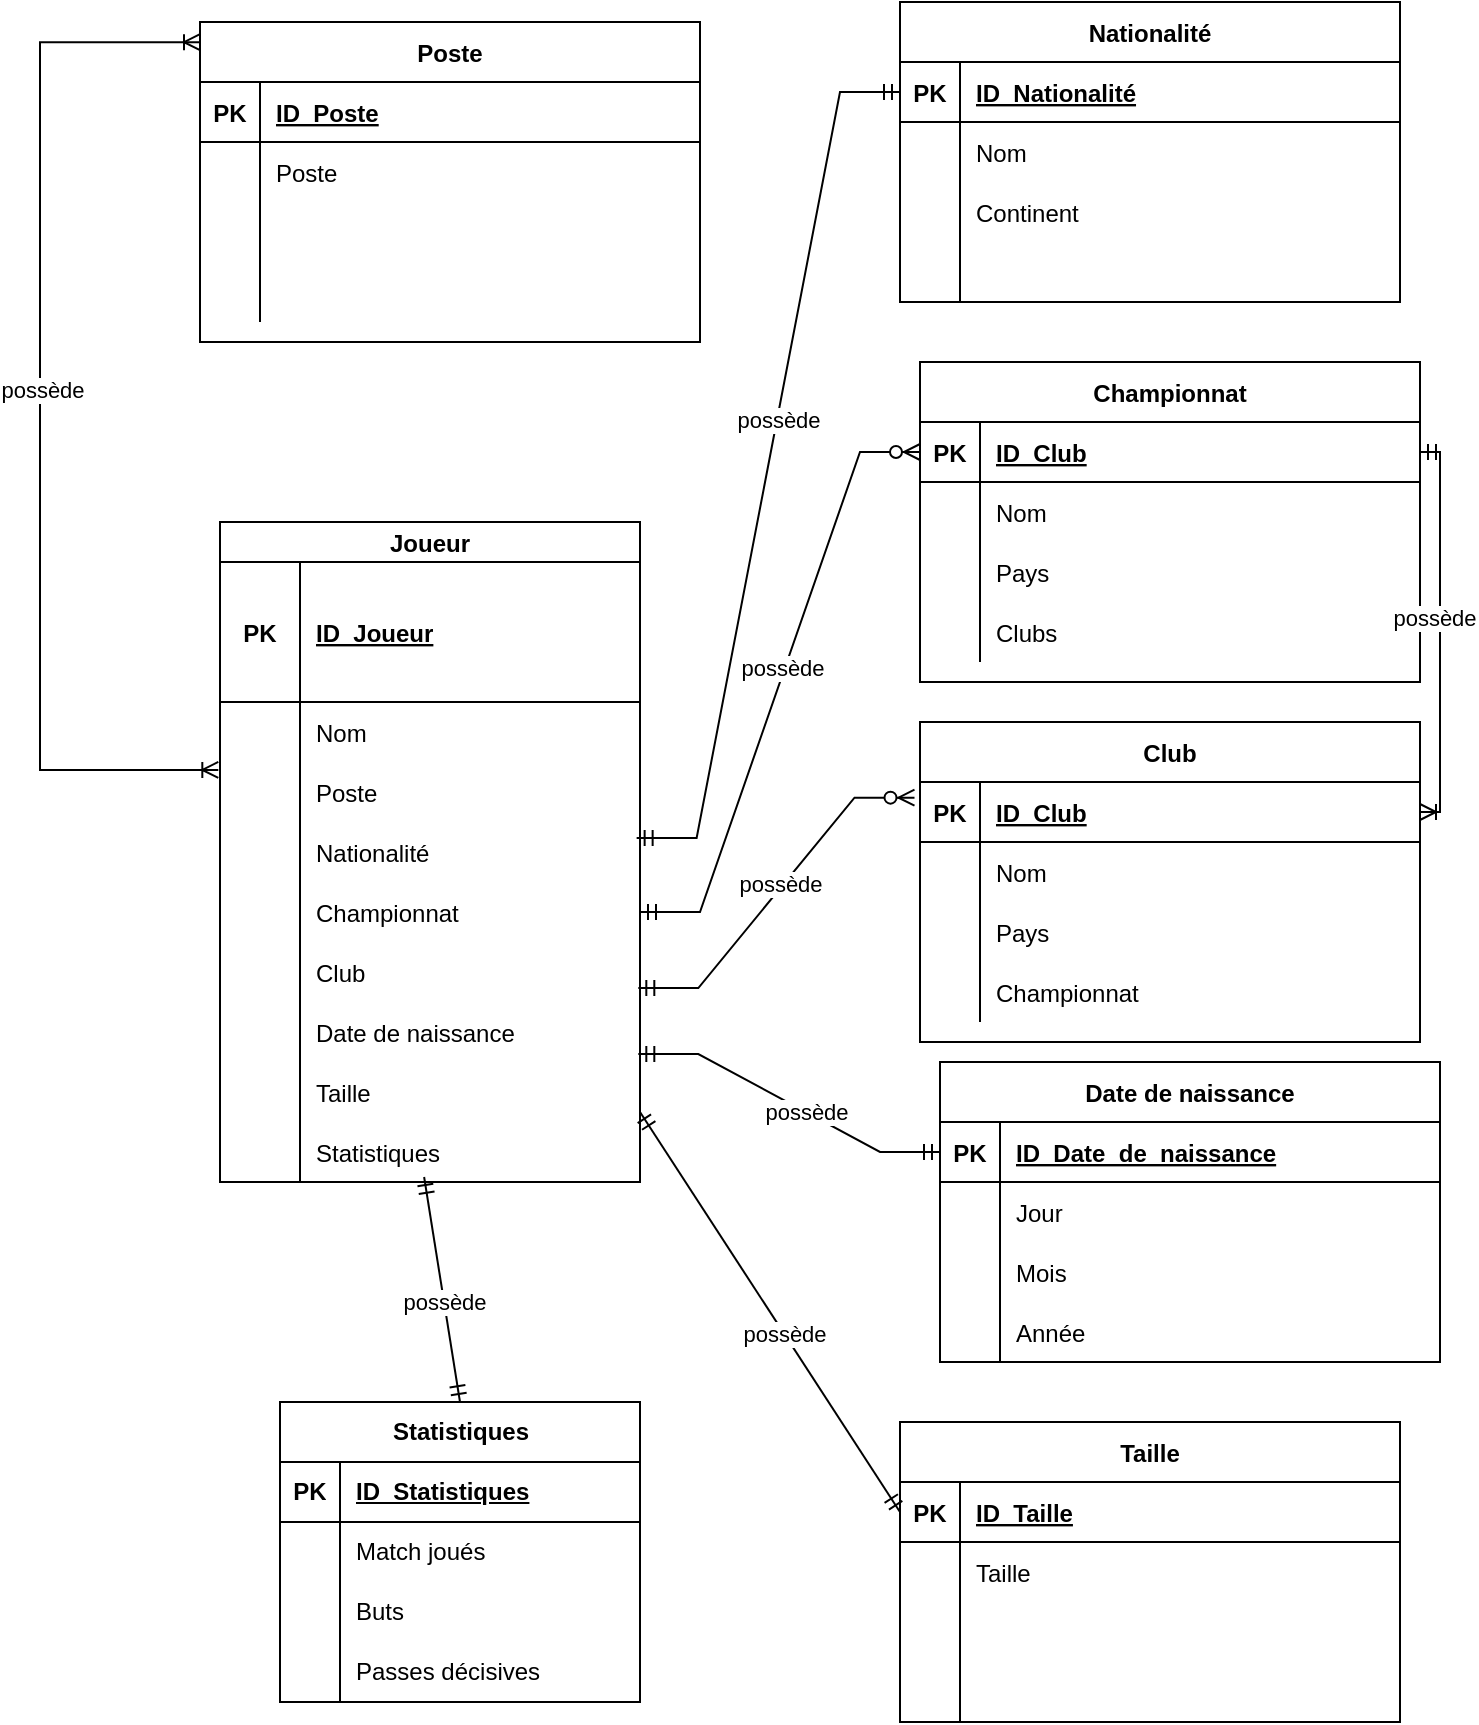 <mxfile version="24.7.17">
  <diagram id="R2lEEEUBdFMjLlhIrx00" name="Page-1">
    <mxGraphModel dx="1793" dy="910" grid="1" gridSize="10" guides="1" tooltips="1" connect="1" arrows="1" fold="1" page="1" pageScale="1" pageWidth="850" pageHeight="1100" math="0" shadow="0" extFonts="Permanent Marker^https://fonts.googleapis.com/css?family=Permanent+Marker">
      <root>
        <mxCell id="0" />
        <mxCell id="1" parent="0" />
        <mxCell id="C-vyLk0tnHw3VtMMgP7b-2" value="Club" style="shape=table;startSize=30;container=1;collapsible=1;childLayout=tableLayout;fixedRows=1;rowLines=0;fontStyle=1;align=center;resizeLast=1;" parent="1" vertex="1">
          <mxGeometry x="700" y="400" width="250" height="160" as="geometry" />
        </mxCell>
        <mxCell id="C-vyLk0tnHw3VtMMgP7b-3" value="" style="shape=partialRectangle;collapsible=0;dropTarget=0;pointerEvents=0;fillColor=none;points=[[0,0.5],[1,0.5]];portConstraint=eastwest;top=0;left=0;right=0;bottom=1;" parent="C-vyLk0tnHw3VtMMgP7b-2" vertex="1">
          <mxGeometry y="30" width="250" height="30" as="geometry" />
        </mxCell>
        <mxCell id="C-vyLk0tnHw3VtMMgP7b-4" value="PK" style="shape=partialRectangle;overflow=hidden;connectable=0;fillColor=none;top=0;left=0;bottom=0;right=0;fontStyle=1;" parent="C-vyLk0tnHw3VtMMgP7b-3" vertex="1">
          <mxGeometry width="30" height="30" as="geometry">
            <mxRectangle width="30" height="30" as="alternateBounds" />
          </mxGeometry>
        </mxCell>
        <mxCell id="C-vyLk0tnHw3VtMMgP7b-5" value="ID_Club" style="shape=partialRectangle;overflow=hidden;connectable=0;fillColor=none;top=0;left=0;bottom=0;right=0;align=left;spacingLeft=6;fontStyle=5;" parent="C-vyLk0tnHw3VtMMgP7b-3" vertex="1">
          <mxGeometry x="30" width="220" height="30" as="geometry">
            <mxRectangle width="220" height="30" as="alternateBounds" />
          </mxGeometry>
        </mxCell>
        <mxCell id="C-vyLk0tnHw3VtMMgP7b-6" value="" style="shape=partialRectangle;collapsible=0;dropTarget=0;pointerEvents=0;fillColor=none;points=[[0,0.5],[1,0.5]];portConstraint=eastwest;top=0;left=0;right=0;bottom=0;" parent="C-vyLk0tnHw3VtMMgP7b-2" vertex="1">
          <mxGeometry y="60" width="250" height="30" as="geometry" />
        </mxCell>
        <mxCell id="C-vyLk0tnHw3VtMMgP7b-7" value="" style="shape=partialRectangle;overflow=hidden;connectable=0;fillColor=none;top=0;left=0;bottom=0;right=0;" parent="C-vyLk0tnHw3VtMMgP7b-6" vertex="1">
          <mxGeometry width="30" height="30" as="geometry">
            <mxRectangle width="30" height="30" as="alternateBounds" />
          </mxGeometry>
        </mxCell>
        <mxCell id="C-vyLk0tnHw3VtMMgP7b-8" value="Nom" style="shape=partialRectangle;overflow=hidden;connectable=0;fillColor=none;top=0;left=0;bottom=0;right=0;align=left;spacingLeft=6;" parent="C-vyLk0tnHw3VtMMgP7b-6" vertex="1">
          <mxGeometry x="30" width="220" height="30" as="geometry">
            <mxRectangle width="220" height="30" as="alternateBounds" />
          </mxGeometry>
        </mxCell>
        <mxCell id="C-vyLk0tnHw3VtMMgP7b-9" value="" style="shape=partialRectangle;collapsible=0;dropTarget=0;pointerEvents=0;fillColor=none;points=[[0,0.5],[1,0.5]];portConstraint=eastwest;top=0;left=0;right=0;bottom=0;" parent="C-vyLk0tnHw3VtMMgP7b-2" vertex="1">
          <mxGeometry y="90" width="250" height="30" as="geometry" />
        </mxCell>
        <mxCell id="C-vyLk0tnHw3VtMMgP7b-10" value="" style="shape=partialRectangle;overflow=hidden;connectable=0;fillColor=none;top=0;left=0;bottom=0;right=0;" parent="C-vyLk0tnHw3VtMMgP7b-9" vertex="1">
          <mxGeometry width="30" height="30" as="geometry">
            <mxRectangle width="30" height="30" as="alternateBounds" />
          </mxGeometry>
        </mxCell>
        <mxCell id="C-vyLk0tnHw3VtMMgP7b-11" value="Pays" style="shape=partialRectangle;overflow=hidden;connectable=0;fillColor=none;top=0;left=0;bottom=0;right=0;align=left;spacingLeft=6;" parent="C-vyLk0tnHw3VtMMgP7b-9" vertex="1">
          <mxGeometry x="30" width="220" height="30" as="geometry">
            <mxRectangle width="220" height="30" as="alternateBounds" />
          </mxGeometry>
        </mxCell>
        <mxCell id="xCjRqvnI1e06nYatq7kx-29" style="shape=partialRectangle;collapsible=0;dropTarget=0;pointerEvents=0;fillColor=none;points=[[0,0.5],[1,0.5]];portConstraint=eastwest;top=0;left=0;right=0;bottom=0;" parent="C-vyLk0tnHw3VtMMgP7b-2" vertex="1">
          <mxGeometry y="120" width="250" height="30" as="geometry" />
        </mxCell>
        <mxCell id="xCjRqvnI1e06nYatq7kx-30" style="shape=partialRectangle;overflow=hidden;connectable=0;fillColor=none;top=0;left=0;bottom=0;right=0;" parent="xCjRqvnI1e06nYatq7kx-29" vertex="1">
          <mxGeometry width="30" height="30" as="geometry">
            <mxRectangle width="30" height="30" as="alternateBounds" />
          </mxGeometry>
        </mxCell>
        <mxCell id="xCjRqvnI1e06nYatq7kx-31" value="Championnat" style="shape=partialRectangle;overflow=hidden;connectable=0;fillColor=none;top=0;left=0;bottom=0;right=0;align=left;spacingLeft=6;" parent="xCjRqvnI1e06nYatq7kx-29" vertex="1">
          <mxGeometry x="30" width="220" height="30" as="geometry">
            <mxRectangle width="220" height="30" as="alternateBounds" />
          </mxGeometry>
        </mxCell>
        <object label="Joueur" id="C-vyLk0tnHw3VtMMgP7b-23">
          <mxCell style="shape=table;startSize=20;container=1;collapsible=1;childLayout=tableLayout;fixedRows=1;rowLines=0;fontStyle=1;align=center;resizeLast=1;" parent="1" vertex="1">
            <mxGeometry x="350" y="300" width="210" height="330" as="geometry" />
          </mxCell>
        </object>
        <mxCell id="C-vyLk0tnHw3VtMMgP7b-24" value="" style="shape=partialRectangle;collapsible=0;dropTarget=0;pointerEvents=0;fillColor=none;points=[[0,0.5],[1,0.5]];portConstraint=eastwest;top=0;left=0;right=0;bottom=1;" parent="C-vyLk0tnHw3VtMMgP7b-23" vertex="1">
          <mxGeometry y="20" width="210" height="70" as="geometry" />
        </mxCell>
        <mxCell id="C-vyLk0tnHw3VtMMgP7b-25" value="PK" style="shape=partialRectangle;overflow=hidden;connectable=0;fillColor=none;top=0;left=0;bottom=0;right=0;fontStyle=1;" parent="C-vyLk0tnHw3VtMMgP7b-24" vertex="1">
          <mxGeometry width="40" height="70" as="geometry">
            <mxRectangle width="40" height="70" as="alternateBounds" />
          </mxGeometry>
        </mxCell>
        <mxCell id="C-vyLk0tnHw3VtMMgP7b-26" value="ID_Joueur" style="shape=partialRectangle;overflow=hidden;connectable=0;fillColor=none;top=0;left=0;bottom=0;right=0;align=left;spacingLeft=6;fontStyle=5;" parent="C-vyLk0tnHw3VtMMgP7b-24" vertex="1">
          <mxGeometry x="40" width="170" height="70" as="geometry">
            <mxRectangle width="170" height="70" as="alternateBounds" />
          </mxGeometry>
        </mxCell>
        <mxCell id="C-vyLk0tnHw3VtMMgP7b-27" value="" style="shape=partialRectangle;collapsible=0;dropTarget=0;pointerEvents=0;fillColor=none;points=[[0,0.5],[1,0.5]];portConstraint=eastwest;top=0;left=0;right=0;bottom=0;" parent="C-vyLk0tnHw3VtMMgP7b-23" vertex="1">
          <mxGeometry y="90" width="210" height="30" as="geometry" />
        </mxCell>
        <mxCell id="C-vyLk0tnHw3VtMMgP7b-28" value="" style="shape=partialRectangle;overflow=hidden;connectable=0;fillColor=none;top=0;left=0;bottom=0;right=0;" parent="C-vyLk0tnHw3VtMMgP7b-27" vertex="1">
          <mxGeometry width="40" height="30" as="geometry">
            <mxRectangle width="40" height="30" as="alternateBounds" />
          </mxGeometry>
        </mxCell>
        <mxCell id="C-vyLk0tnHw3VtMMgP7b-29" value="Nom" style="shape=partialRectangle;overflow=hidden;connectable=0;fillColor=none;top=0;left=0;bottom=0;right=0;align=left;spacingLeft=6;" parent="C-vyLk0tnHw3VtMMgP7b-27" vertex="1">
          <mxGeometry x="40" width="170" height="30" as="geometry">
            <mxRectangle width="170" height="30" as="alternateBounds" />
          </mxGeometry>
        </mxCell>
        <mxCell id="xCjRqvnI1e06nYatq7kx-11" style="shape=partialRectangle;collapsible=0;dropTarget=0;pointerEvents=0;fillColor=none;points=[[0,0.5],[1,0.5]];portConstraint=eastwest;top=0;left=0;right=0;bottom=0;" parent="C-vyLk0tnHw3VtMMgP7b-23" vertex="1">
          <mxGeometry y="120" width="210" height="30" as="geometry" />
        </mxCell>
        <mxCell id="xCjRqvnI1e06nYatq7kx-12" style="shape=partialRectangle;overflow=hidden;connectable=0;fillColor=none;top=0;left=0;bottom=0;right=0;" parent="xCjRqvnI1e06nYatq7kx-11" vertex="1">
          <mxGeometry width="40" height="30" as="geometry">
            <mxRectangle width="40" height="30" as="alternateBounds" />
          </mxGeometry>
        </mxCell>
        <mxCell id="xCjRqvnI1e06nYatq7kx-13" value="Poste" style="shape=partialRectangle;overflow=hidden;connectable=0;fillColor=none;top=0;left=0;bottom=0;right=0;align=left;spacingLeft=6;" parent="xCjRqvnI1e06nYatq7kx-11" vertex="1">
          <mxGeometry x="40" width="170" height="30" as="geometry">
            <mxRectangle width="170" height="30" as="alternateBounds" />
          </mxGeometry>
        </mxCell>
        <mxCell id="xCjRqvnI1e06nYatq7kx-14" style="shape=partialRectangle;collapsible=0;dropTarget=0;pointerEvents=0;fillColor=none;points=[[0,0.5],[1,0.5]];portConstraint=eastwest;top=0;left=0;right=0;bottom=0;" parent="C-vyLk0tnHw3VtMMgP7b-23" vertex="1">
          <mxGeometry y="150" width="210" height="30" as="geometry" />
        </mxCell>
        <mxCell id="xCjRqvnI1e06nYatq7kx-15" style="shape=partialRectangle;overflow=hidden;connectable=0;fillColor=none;top=0;left=0;bottom=0;right=0;" parent="xCjRqvnI1e06nYatq7kx-14" vertex="1">
          <mxGeometry width="40" height="30" as="geometry">
            <mxRectangle width="40" height="30" as="alternateBounds" />
          </mxGeometry>
        </mxCell>
        <mxCell id="xCjRqvnI1e06nYatq7kx-16" value="Nationalité" style="shape=partialRectangle;overflow=hidden;connectable=0;fillColor=none;top=0;left=0;bottom=0;right=0;align=left;spacingLeft=6;" parent="xCjRqvnI1e06nYatq7kx-14" vertex="1">
          <mxGeometry x="40" width="170" height="30" as="geometry">
            <mxRectangle width="170" height="30" as="alternateBounds" />
          </mxGeometry>
        </mxCell>
        <mxCell id="xCjRqvnI1e06nYatq7kx-17" style="shape=partialRectangle;collapsible=0;dropTarget=0;pointerEvents=0;fillColor=none;points=[[0,0.5],[1,0.5]];portConstraint=eastwest;top=0;left=0;right=0;bottom=0;" parent="C-vyLk0tnHw3VtMMgP7b-23" vertex="1">
          <mxGeometry y="180" width="210" height="30" as="geometry" />
        </mxCell>
        <mxCell id="xCjRqvnI1e06nYatq7kx-18" style="shape=partialRectangle;overflow=hidden;connectable=0;fillColor=none;top=0;left=0;bottom=0;right=0;" parent="xCjRqvnI1e06nYatq7kx-17" vertex="1">
          <mxGeometry width="40" height="30" as="geometry">
            <mxRectangle width="40" height="30" as="alternateBounds" />
          </mxGeometry>
        </mxCell>
        <mxCell id="xCjRqvnI1e06nYatq7kx-19" value="Championnat" style="shape=partialRectangle;overflow=hidden;connectable=0;fillColor=none;top=0;left=0;bottom=0;right=0;align=left;spacingLeft=6;" parent="xCjRqvnI1e06nYatq7kx-17" vertex="1">
          <mxGeometry x="40" width="170" height="30" as="geometry">
            <mxRectangle width="170" height="30" as="alternateBounds" />
          </mxGeometry>
        </mxCell>
        <mxCell id="LulUBSH6j-QpZhaSB0b3-1" style="shape=partialRectangle;collapsible=0;dropTarget=0;pointerEvents=0;fillColor=none;points=[[0,0.5],[1,0.5]];portConstraint=eastwest;top=0;left=0;right=0;bottom=0;" vertex="1" parent="C-vyLk0tnHw3VtMMgP7b-23">
          <mxGeometry y="210" width="210" height="30" as="geometry" />
        </mxCell>
        <mxCell id="LulUBSH6j-QpZhaSB0b3-2" style="shape=partialRectangle;overflow=hidden;connectable=0;fillColor=none;top=0;left=0;bottom=0;right=0;" vertex="1" parent="LulUBSH6j-QpZhaSB0b3-1">
          <mxGeometry width="40" height="30" as="geometry">
            <mxRectangle width="40" height="30" as="alternateBounds" />
          </mxGeometry>
        </mxCell>
        <mxCell id="LulUBSH6j-QpZhaSB0b3-3" value="Club" style="shape=partialRectangle;overflow=hidden;connectable=0;fillColor=none;top=0;left=0;bottom=0;right=0;align=left;spacingLeft=6;" vertex="1" parent="LulUBSH6j-QpZhaSB0b3-1">
          <mxGeometry x="40" width="170" height="30" as="geometry">
            <mxRectangle width="170" height="30" as="alternateBounds" />
          </mxGeometry>
        </mxCell>
        <mxCell id="xCjRqvnI1e06nYatq7kx-20" style="shape=partialRectangle;collapsible=0;dropTarget=0;pointerEvents=0;fillColor=none;points=[[0,0.5],[1,0.5]];portConstraint=eastwest;top=0;left=0;right=0;bottom=0;" parent="C-vyLk0tnHw3VtMMgP7b-23" vertex="1">
          <mxGeometry y="240" width="210" height="30" as="geometry" />
        </mxCell>
        <mxCell id="xCjRqvnI1e06nYatq7kx-21" style="shape=partialRectangle;overflow=hidden;connectable=0;fillColor=none;top=0;left=0;bottom=0;right=0;" parent="xCjRqvnI1e06nYatq7kx-20" vertex="1">
          <mxGeometry width="40" height="30" as="geometry">
            <mxRectangle width="40" height="30" as="alternateBounds" />
          </mxGeometry>
        </mxCell>
        <mxCell id="xCjRqvnI1e06nYatq7kx-22" value="Date de naissance" style="shape=partialRectangle;overflow=hidden;connectable=0;fillColor=none;top=0;left=0;bottom=0;right=0;align=left;spacingLeft=6;" parent="xCjRqvnI1e06nYatq7kx-20" vertex="1">
          <mxGeometry x="40" width="170" height="30" as="geometry">
            <mxRectangle width="170" height="30" as="alternateBounds" />
          </mxGeometry>
        </mxCell>
        <mxCell id="xCjRqvnI1e06nYatq7kx-23" style="shape=partialRectangle;collapsible=0;dropTarget=0;pointerEvents=0;fillColor=none;points=[[0,0.5],[1,0.5]];portConstraint=eastwest;top=0;left=0;right=0;bottom=0;" parent="C-vyLk0tnHw3VtMMgP7b-23" vertex="1">
          <mxGeometry y="270" width="210" height="30" as="geometry" />
        </mxCell>
        <mxCell id="xCjRqvnI1e06nYatq7kx-24" style="shape=partialRectangle;overflow=hidden;connectable=0;fillColor=none;top=0;left=0;bottom=0;right=0;" parent="xCjRqvnI1e06nYatq7kx-23" vertex="1">
          <mxGeometry width="40" height="30" as="geometry">
            <mxRectangle width="40" height="30" as="alternateBounds" />
          </mxGeometry>
        </mxCell>
        <mxCell id="xCjRqvnI1e06nYatq7kx-25" value="Taille" style="shape=partialRectangle;overflow=hidden;connectable=0;fillColor=none;top=0;left=0;bottom=0;right=0;align=left;spacingLeft=6;" parent="xCjRqvnI1e06nYatq7kx-23" vertex="1">
          <mxGeometry x="40" width="170" height="30" as="geometry">
            <mxRectangle width="170" height="30" as="alternateBounds" />
          </mxGeometry>
        </mxCell>
        <mxCell id="LulUBSH6j-QpZhaSB0b3-8" style="shape=partialRectangle;collapsible=0;dropTarget=0;pointerEvents=0;fillColor=none;points=[[0,0.5],[1,0.5]];portConstraint=eastwest;top=0;left=0;right=0;bottom=0;" vertex="1" parent="C-vyLk0tnHw3VtMMgP7b-23">
          <mxGeometry y="300" width="210" height="30" as="geometry" />
        </mxCell>
        <mxCell id="LulUBSH6j-QpZhaSB0b3-9" style="shape=partialRectangle;overflow=hidden;connectable=0;fillColor=none;top=0;left=0;bottom=0;right=0;" vertex="1" parent="LulUBSH6j-QpZhaSB0b3-8">
          <mxGeometry width="40" height="30" as="geometry">
            <mxRectangle width="40" height="30" as="alternateBounds" />
          </mxGeometry>
        </mxCell>
        <mxCell id="LulUBSH6j-QpZhaSB0b3-10" value="Statistiques" style="shape=partialRectangle;overflow=hidden;connectable=0;fillColor=none;top=0;left=0;bottom=0;right=0;align=left;spacingLeft=6;" vertex="1" parent="LulUBSH6j-QpZhaSB0b3-8">
          <mxGeometry x="40" width="170" height="30" as="geometry">
            <mxRectangle width="170" height="30" as="alternateBounds" />
          </mxGeometry>
        </mxCell>
        <mxCell id="xCjRqvnI1e06nYatq7kx-32" value="Nationalité" style="shape=table;startSize=30;container=1;collapsible=1;childLayout=tableLayout;fixedRows=1;rowLines=0;fontStyle=1;align=center;resizeLast=1;" parent="1" vertex="1">
          <mxGeometry x="690" y="40" width="250" height="150" as="geometry" />
        </mxCell>
        <mxCell id="xCjRqvnI1e06nYatq7kx-33" value="" style="shape=partialRectangle;collapsible=0;dropTarget=0;pointerEvents=0;fillColor=none;points=[[0,0.5],[1,0.5]];portConstraint=eastwest;top=0;left=0;right=0;bottom=1;" parent="xCjRqvnI1e06nYatq7kx-32" vertex="1">
          <mxGeometry y="30" width="250" height="30" as="geometry" />
        </mxCell>
        <mxCell id="xCjRqvnI1e06nYatq7kx-34" value="PK" style="shape=partialRectangle;overflow=hidden;connectable=0;fillColor=none;top=0;left=0;bottom=0;right=0;fontStyle=1;" parent="xCjRqvnI1e06nYatq7kx-33" vertex="1">
          <mxGeometry width="30" height="30" as="geometry">
            <mxRectangle width="30" height="30" as="alternateBounds" />
          </mxGeometry>
        </mxCell>
        <mxCell id="xCjRqvnI1e06nYatq7kx-35" value="ID_Nationalité" style="shape=partialRectangle;overflow=hidden;connectable=0;fillColor=none;top=0;left=0;bottom=0;right=0;align=left;spacingLeft=6;fontStyle=5;" parent="xCjRqvnI1e06nYatq7kx-33" vertex="1">
          <mxGeometry x="30" width="220" height="30" as="geometry">
            <mxRectangle width="220" height="30" as="alternateBounds" />
          </mxGeometry>
        </mxCell>
        <mxCell id="xCjRqvnI1e06nYatq7kx-36" value="" style="shape=partialRectangle;collapsible=0;dropTarget=0;pointerEvents=0;fillColor=none;points=[[0,0.5],[1,0.5]];portConstraint=eastwest;top=0;left=0;right=0;bottom=0;" parent="xCjRqvnI1e06nYatq7kx-32" vertex="1">
          <mxGeometry y="60" width="250" height="30" as="geometry" />
        </mxCell>
        <mxCell id="xCjRqvnI1e06nYatq7kx-37" value="" style="shape=partialRectangle;overflow=hidden;connectable=0;fillColor=none;top=0;left=0;bottom=0;right=0;" parent="xCjRqvnI1e06nYatq7kx-36" vertex="1">
          <mxGeometry width="30" height="30" as="geometry">
            <mxRectangle width="30" height="30" as="alternateBounds" />
          </mxGeometry>
        </mxCell>
        <mxCell id="xCjRqvnI1e06nYatq7kx-38" value="Nom" style="shape=partialRectangle;overflow=hidden;connectable=0;fillColor=none;top=0;left=0;bottom=0;right=0;align=left;spacingLeft=6;" parent="xCjRqvnI1e06nYatq7kx-36" vertex="1">
          <mxGeometry x="30" width="220" height="30" as="geometry">
            <mxRectangle width="220" height="30" as="alternateBounds" />
          </mxGeometry>
        </mxCell>
        <mxCell id="xCjRqvnI1e06nYatq7kx-39" value="" style="shape=partialRectangle;collapsible=0;dropTarget=0;pointerEvents=0;fillColor=none;points=[[0,0.5],[1,0.5]];portConstraint=eastwest;top=0;left=0;right=0;bottom=0;" parent="xCjRqvnI1e06nYatq7kx-32" vertex="1">
          <mxGeometry y="90" width="250" height="30" as="geometry" />
        </mxCell>
        <mxCell id="xCjRqvnI1e06nYatq7kx-40" value="" style="shape=partialRectangle;overflow=hidden;connectable=0;fillColor=none;top=0;left=0;bottom=0;right=0;" parent="xCjRqvnI1e06nYatq7kx-39" vertex="1">
          <mxGeometry width="30" height="30" as="geometry">
            <mxRectangle width="30" height="30" as="alternateBounds" />
          </mxGeometry>
        </mxCell>
        <mxCell id="xCjRqvnI1e06nYatq7kx-41" value="Continent" style="shape=partialRectangle;overflow=hidden;connectable=0;fillColor=none;top=0;left=0;bottom=0;right=0;align=left;spacingLeft=6;" parent="xCjRqvnI1e06nYatq7kx-39" vertex="1">
          <mxGeometry x="30" width="220" height="30" as="geometry">
            <mxRectangle width="220" height="30" as="alternateBounds" />
          </mxGeometry>
        </mxCell>
        <mxCell id="xCjRqvnI1e06nYatq7kx-42" style="shape=partialRectangle;collapsible=0;dropTarget=0;pointerEvents=0;fillColor=none;points=[[0,0.5],[1,0.5]];portConstraint=eastwest;top=0;left=0;right=0;bottom=0;" parent="xCjRqvnI1e06nYatq7kx-32" vertex="1">
          <mxGeometry y="120" width="250" height="30" as="geometry" />
        </mxCell>
        <mxCell id="xCjRqvnI1e06nYatq7kx-43" style="shape=partialRectangle;overflow=hidden;connectable=0;fillColor=none;top=0;left=0;bottom=0;right=0;" parent="xCjRqvnI1e06nYatq7kx-42" vertex="1">
          <mxGeometry width="30" height="30" as="geometry">
            <mxRectangle width="30" height="30" as="alternateBounds" />
          </mxGeometry>
        </mxCell>
        <mxCell id="xCjRqvnI1e06nYatq7kx-44" value="" style="shape=partialRectangle;overflow=hidden;connectable=0;fillColor=none;top=0;left=0;bottom=0;right=0;align=left;spacingLeft=6;" parent="xCjRqvnI1e06nYatq7kx-42" vertex="1">
          <mxGeometry x="30" width="220" height="30" as="geometry">
            <mxRectangle width="220" height="30" as="alternateBounds" />
          </mxGeometry>
        </mxCell>
        <mxCell id="xCjRqvnI1e06nYatq7kx-45" value="Date de naissance" style="shape=table;startSize=30;container=1;collapsible=1;childLayout=tableLayout;fixedRows=1;rowLines=0;fontStyle=1;align=center;resizeLast=1;" parent="1" vertex="1">
          <mxGeometry x="710" y="570" width="250" height="150" as="geometry" />
        </mxCell>
        <mxCell id="xCjRqvnI1e06nYatq7kx-46" value="" style="shape=partialRectangle;collapsible=0;dropTarget=0;pointerEvents=0;fillColor=none;points=[[0,0.5],[1,0.5]];portConstraint=eastwest;top=0;left=0;right=0;bottom=1;" parent="xCjRqvnI1e06nYatq7kx-45" vertex="1">
          <mxGeometry y="30" width="250" height="30" as="geometry" />
        </mxCell>
        <mxCell id="xCjRqvnI1e06nYatq7kx-47" value="PK" style="shape=partialRectangle;overflow=hidden;connectable=0;fillColor=none;top=0;left=0;bottom=0;right=0;fontStyle=1;" parent="xCjRqvnI1e06nYatq7kx-46" vertex="1">
          <mxGeometry width="30" height="30" as="geometry">
            <mxRectangle width="30" height="30" as="alternateBounds" />
          </mxGeometry>
        </mxCell>
        <mxCell id="xCjRqvnI1e06nYatq7kx-48" value="ID_Date_de_naissance" style="shape=partialRectangle;overflow=hidden;connectable=0;fillColor=none;top=0;left=0;bottom=0;right=0;align=left;spacingLeft=6;fontStyle=5;" parent="xCjRqvnI1e06nYatq7kx-46" vertex="1">
          <mxGeometry x="30" width="220" height="30" as="geometry">
            <mxRectangle width="220" height="30" as="alternateBounds" />
          </mxGeometry>
        </mxCell>
        <mxCell id="xCjRqvnI1e06nYatq7kx-49" value="" style="shape=partialRectangle;collapsible=0;dropTarget=0;pointerEvents=0;fillColor=none;points=[[0,0.5],[1,0.5]];portConstraint=eastwest;top=0;left=0;right=0;bottom=0;" parent="xCjRqvnI1e06nYatq7kx-45" vertex="1">
          <mxGeometry y="60" width="250" height="30" as="geometry" />
        </mxCell>
        <mxCell id="xCjRqvnI1e06nYatq7kx-50" value="" style="shape=partialRectangle;overflow=hidden;connectable=0;fillColor=none;top=0;left=0;bottom=0;right=0;" parent="xCjRqvnI1e06nYatq7kx-49" vertex="1">
          <mxGeometry width="30" height="30" as="geometry">
            <mxRectangle width="30" height="30" as="alternateBounds" />
          </mxGeometry>
        </mxCell>
        <mxCell id="xCjRqvnI1e06nYatq7kx-51" value="Jour" style="shape=partialRectangle;overflow=hidden;connectable=0;fillColor=none;top=0;left=0;bottom=0;right=0;align=left;spacingLeft=6;" parent="xCjRqvnI1e06nYatq7kx-49" vertex="1">
          <mxGeometry x="30" width="220" height="30" as="geometry">
            <mxRectangle width="220" height="30" as="alternateBounds" />
          </mxGeometry>
        </mxCell>
        <mxCell id="xCjRqvnI1e06nYatq7kx-121" style="shape=partialRectangle;collapsible=0;dropTarget=0;pointerEvents=0;fillColor=none;points=[[0,0.5],[1,0.5]];portConstraint=eastwest;top=0;left=0;right=0;bottom=0;" parent="xCjRqvnI1e06nYatq7kx-45" vertex="1">
          <mxGeometry y="90" width="250" height="30" as="geometry" />
        </mxCell>
        <mxCell id="xCjRqvnI1e06nYatq7kx-122" style="shape=partialRectangle;overflow=hidden;connectable=0;fillColor=none;top=0;left=0;bottom=0;right=0;" parent="xCjRqvnI1e06nYatq7kx-121" vertex="1">
          <mxGeometry width="30" height="30" as="geometry">
            <mxRectangle width="30" height="30" as="alternateBounds" />
          </mxGeometry>
        </mxCell>
        <mxCell id="xCjRqvnI1e06nYatq7kx-123" value="Mois" style="shape=partialRectangle;overflow=hidden;connectable=0;fillColor=none;top=0;left=0;bottom=0;right=0;align=left;spacingLeft=6;" parent="xCjRqvnI1e06nYatq7kx-121" vertex="1">
          <mxGeometry x="30" width="220" height="30" as="geometry">
            <mxRectangle width="220" height="30" as="alternateBounds" />
          </mxGeometry>
        </mxCell>
        <mxCell id="xCjRqvnI1e06nYatq7kx-52" value="" style="shape=partialRectangle;collapsible=0;dropTarget=0;pointerEvents=0;fillColor=none;points=[[0,0.5],[1,0.5]];portConstraint=eastwest;top=0;left=0;right=0;bottom=0;" parent="xCjRqvnI1e06nYatq7kx-45" vertex="1">
          <mxGeometry y="120" width="250" height="30" as="geometry" />
        </mxCell>
        <mxCell id="xCjRqvnI1e06nYatq7kx-53" value="" style="shape=partialRectangle;overflow=hidden;connectable=0;fillColor=none;top=0;left=0;bottom=0;right=0;" parent="xCjRqvnI1e06nYatq7kx-52" vertex="1">
          <mxGeometry width="30" height="30" as="geometry">
            <mxRectangle width="30" height="30" as="alternateBounds" />
          </mxGeometry>
        </mxCell>
        <mxCell id="xCjRqvnI1e06nYatq7kx-54" value="Année" style="shape=partialRectangle;overflow=hidden;connectable=0;fillColor=none;top=0;left=0;bottom=0;right=0;align=left;spacingLeft=6;" parent="xCjRqvnI1e06nYatq7kx-52" vertex="1">
          <mxGeometry x="30" width="220" height="30" as="geometry">
            <mxRectangle width="220" height="30" as="alternateBounds" />
          </mxGeometry>
        </mxCell>
        <mxCell id="xCjRqvnI1e06nYatq7kx-58" value="Championnat" style="shape=table;startSize=30;container=1;collapsible=1;childLayout=tableLayout;fixedRows=1;rowLines=0;fontStyle=1;align=center;resizeLast=1;" parent="1" vertex="1">
          <mxGeometry x="700" y="220" width="250" height="160" as="geometry" />
        </mxCell>
        <mxCell id="xCjRqvnI1e06nYatq7kx-59" value="" style="shape=partialRectangle;collapsible=0;dropTarget=0;pointerEvents=0;fillColor=none;points=[[0,0.5],[1,0.5]];portConstraint=eastwest;top=0;left=0;right=0;bottom=1;" parent="xCjRqvnI1e06nYatq7kx-58" vertex="1">
          <mxGeometry y="30" width="250" height="30" as="geometry" />
        </mxCell>
        <mxCell id="xCjRqvnI1e06nYatq7kx-60" value="PK" style="shape=partialRectangle;overflow=hidden;connectable=0;fillColor=none;top=0;left=0;bottom=0;right=0;fontStyle=1;" parent="xCjRqvnI1e06nYatq7kx-59" vertex="1">
          <mxGeometry width="30" height="30" as="geometry">
            <mxRectangle width="30" height="30" as="alternateBounds" />
          </mxGeometry>
        </mxCell>
        <mxCell id="xCjRqvnI1e06nYatq7kx-61" value="ID_Club" style="shape=partialRectangle;overflow=hidden;connectable=0;fillColor=none;top=0;left=0;bottom=0;right=0;align=left;spacingLeft=6;fontStyle=5;" parent="xCjRqvnI1e06nYatq7kx-59" vertex="1">
          <mxGeometry x="30" width="220" height="30" as="geometry">
            <mxRectangle width="220" height="30" as="alternateBounds" />
          </mxGeometry>
        </mxCell>
        <mxCell id="xCjRqvnI1e06nYatq7kx-62" value="" style="shape=partialRectangle;collapsible=0;dropTarget=0;pointerEvents=0;fillColor=none;points=[[0,0.5],[1,0.5]];portConstraint=eastwest;top=0;left=0;right=0;bottom=0;" parent="xCjRqvnI1e06nYatq7kx-58" vertex="1">
          <mxGeometry y="60" width="250" height="30" as="geometry" />
        </mxCell>
        <mxCell id="xCjRqvnI1e06nYatq7kx-63" value="" style="shape=partialRectangle;overflow=hidden;connectable=0;fillColor=none;top=0;left=0;bottom=0;right=0;" parent="xCjRqvnI1e06nYatq7kx-62" vertex="1">
          <mxGeometry width="30" height="30" as="geometry">
            <mxRectangle width="30" height="30" as="alternateBounds" />
          </mxGeometry>
        </mxCell>
        <mxCell id="xCjRqvnI1e06nYatq7kx-64" value="Nom" style="shape=partialRectangle;overflow=hidden;connectable=0;fillColor=none;top=0;left=0;bottom=0;right=0;align=left;spacingLeft=6;" parent="xCjRqvnI1e06nYatq7kx-62" vertex="1">
          <mxGeometry x="30" width="220" height="30" as="geometry">
            <mxRectangle width="220" height="30" as="alternateBounds" />
          </mxGeometry>
        </mxCell>
        <mxCell id="xCjRqvnI1e06nYatq7kx-65" value="" style="shape=partialRectangle;collapsible=0;dropTarget=0;pointerEvents=0;fillColor=none;points=[[0,0.5],[1,0.5]];portConstraint=eastwest;top=0;left=0;right=0;bottom=0;" parent="xCjRqvnI1e06nYatq7kx-58" vertex="1">
          <mxGeometry y="90" width="250" height="30" as="geometry" />
        </mxCell>
        <mxCell id="xCjRqvnI1e06nYatq7kx-66" value="" style="shape=partialRectangle;overflow=hidden;connectable=0;fillColor=none;top=0;left=0;bottom=0;right=0;" parent="xCjRqvnI1e06nYatq7kx-65" vertex="1">
          <mxGeometry width="30" height="30" as="geometry">
            <mxRectangle width="30" height="30" as="alternateBounds" />
          </mxGeometry>
        </mxCell>
        <mxCell id="xCjRqvnI1e06nYatq7kx-67" value="Pays" style="shape=partialRectangle;overflow=hidden;connectable=0;fillColor=none;top=0;left=0;bottom=0;right=0;align=left;spacingLeft=6;" parent="xCjRqvnI1e06nYatq7kx-65" vertex="1">
          <mxGeometry x="30" width="220" height="30" as="geometry">
            <mxRectangle width="220" height="30" as="alternateBounds" />
          </mxGeometry>
        </mxCell>
        <mxCell id="xCjRqvnI1e06nYatq7kx-68" style="shape=partialRectangle;collapsible=0;dropTarget=0;pointerEvents=0;fillColor=none;points=[[0,0.5],[1,0.5]];portConstraint=eastwest;top=0;left=0;right=0;bottom=0;" parent="xCjRqvnI1e06nYatq7kx-58" vertex="1">
          <mxGeometry y="120" width="250" height="30" as="geometry" />
        </mxCell>
        <mxCell id="xCjRqvnI1e06nYatq7kx-69" style="shape=partialRectangle;overflow=hidden;connectable=0;fillColor=none;top=0;left=0;bottom=0;right=0;" parent="xCjRqvnI1e06nYatq7kx-68" vertex="1">
          <mxGeometry width="30" height="30" as="geometry">
            <mxRectangle width="30" height="30" as="alternateBounds" />
          </mxGeometry>
        </mxCell>
        <mxCell id="xCjRqvnI1e06nYatq7kx-70" value="Clubs" style="shape=partialRectangle;overflow=hidden;connectable=0;fillColor=none;top=0;left=0;bottom=0;right=0;align=left;spacingLeft=6;" parent="xCjRqvnI1e06nYatq7kx-68" vertex="1">
          <mxGeometry x="30" width="220" height="30" as="geometry">
            <mxRectangle width="220" height="30" as="alternateBounds" />
          </mxGeometry>
        </mxCell>
        <mxCell id="xCjRqvnI1e06nYatq7kx-71" value="Taille" style="shape=table;startSize=30;container=1;collapsible=1;childLayout=tableLayout;fixedRows=1;rowLines=0;fontStyle=1;align=center;resizeLast=1;" parent="1" vertex="1">
          <mxGeometry x="690" y="750" width="250" height="150" as="geometry" />
        </mxCell>
        <mxCell id="xCjRqvnI1e06nYatq7kx-72" value="" style="shape=partialRectangle;collapsible=0;dropTarget=0;pointerEvents=0;fillColor=none;points=[[0,0.5],[1,0.5]];portConstraint=eastwest;top=0;left=0;right=0;bottom=1;" parent="xCjRqvnI1e06nYatq7kx-71" vertex="1">
          <mxGeometry y="30" width="250" height="30" as="geometry" />
        </mxCell>
        <mxCell id="xCjRqvnI1e06nYatq7kx-73" value="PK" style="shape=partialRectangle;overflow=hidden;connectable=0;fillColor=none;top=0;left=0;bottom=0;right=0;fontStyle=1;" parent="xCjRqvnI1e06nYatq7kx-72" vertex="1">
          <mxGeometry width="30" height="30" as="geometry">
            <mxRectangle width="30" height="30" as="alternateBounds" />
          </mxGeometry>
        </mxCell>
        <mxCell id="xCjRqvnI1e06nYatq7kx-74" value="ID_Taille" style="shape=partialRectangle;overflow=hidden;connectable=0;fillColor=none;top=0;left=0;bottom=0;right=0;align=left;spacingLeft=6;fontStyle=5;" parent="xCjRqvnI1e06nYatq7kx-72" vertex="1">
          <mxGeometry x="30" width="220" height="30" as="geometry">
            <mxRectangle width="220" height="30" as="alternateBounds" />
          </mxGeometry>
        </mxCell>
        <mxCell id="xCjRqvnI1e06nYatq7kx-75" value="" style="shape=partialRectangle;collapsible=0;dropTarget=0;pointerEvents=0;fillColor=none;points=[[0,0.5],[1,0.5]];portConstraint=eastwest;top=0;left=0;right=0;bottom=0;" parent="xCjRqvnI1e06nYatq7kx-71" vertex="1">
          <mxGeometry y="60" width="250" height="30" as="geometry" />
        </mxCell>
        <mxCell id="xCjRqvnI1e06nYatq7kx-76" value="" style="shape=partialRectangle;overflow=hidden;connectable=0;fillColor=none;top=0;left=0;bottom=0;right=0;" parent="xCjRqvnI1e06nYatq7kx-75" vertex="1">
          <mxGeometry width="30" height="30" as="geometry">
            <mxRectangle width="30" height="30" as="alternateBounds" />
          </mxGeometry>
        </mxCell>
        <mxCell id="xCjRqvnI1e06nYatq7kx-77" value="Taille" style="shape=partialRectangle;overflow=hidden;connectable=0;fillColor=none;top=0;left=0;bottom=0;right=0;align=left;spacingLeft=6;" parent="xCjRqvnI1e06nYatq7kx-75" vertex="1">
          <mxGeometry x="30" width="220" height="30" as="geometry">
            <mxRectangle width="220" height="30" as="alternateBounds" />
          </mxGeometry>
        </mxCell>
        <mxCell id="xCjRqvnI1e06nYatq7kx-78" value="" style="shape=partialRectangle;collapsible=0;dropTarget=0;pointerEvents=0;fillColor=none;points=[[0,0.5],[1,0.5]];portConstraint=eastwest;top=0;left=0;right=0;bottom=0;" parent="xCjRqvnI1e06nYatq7kx-71" vertex="1">
          <mxGeometry y="90" width="250" height="30" as="geometry" />
        </mxCell>
        <mxCell id="xCjRqvnI1e06nYatq7kx-79" value="" style="shape=partialRectangle;overflow=hidden;connectable=0;fillColor=none;top=0;left=0;bottom=0;right=0;" parent="xCjRqvnI1e06nYatq7kx-78" vertex="1">
          <mxGeometry width="30" height="30" as="geometry">
            <mxRectangle width="30" height="30" as="alternateBounds" />
          </mxGeometry>
        </mxCell>
        <mxCell id="xCjRqvnI1e06nYatq7kx-80" value="" style="shape=partialRectangle;overflow=hidden;connectable=0;fillColor=none;top=0;left=0;bottom=0;right=0;align=left;spacingLeft=6;" parent="xCjRqvnI1e06nYatq7kx-78" vertex="1">
          <mxGeometry x="30" width="220" height="30" as="geometry">
            <mxRectangle width="220" height="30" as="alternateBounds" />
          </mxGeometry>
        </mxCell>
        <mxCell id="xCjRqvnI1e06nYatq7kx-81" style="shape=partialRectangle;collapsible=0;dropTarget=0;pointerEvents=0;fillColor=none;points=[[0,0.5],[1,0.5]];portConstraint=eastwest;top=0;left=0;right=0;bottom=0;" parent="xCjRqvnI1e06nYatq7kx-71" vertex="1">
          <mxGeometry y="120" width="250" height="30" as="geometry" />
        </mxCell>
        <mxCell id="xCjRqvnI1e06nYatq7kx-82" style="shape=partialRectangle;overflow=hidden;connectable=0;fillColor=none;top=0;left=0;bottom=0;right=0;" parent="xCjRqvnI1e06nYatq7kx-81" vertex="1">
          <mxGeometry width="30" height="30" as="geometry">
            <mxRectangle width="30" height="30" as="alternateBounds" />
          </mxGeometry>
        </mxCell>
        <mxCell id="xCjRqvnI1e06nYatq7kx-83" value="" style="shape=partialRectangle;overflow=hidden;connectable=0;fillColor=none;top=0;left=0;bottom=0;right=0;align=left;spacingLeft=6;" parent="xCjRqvnI1e06nYatq7kx-81" vertex="1">
          <mxGeometry x="30" width="220" height="30" as="geometry">
            <mxRectangle width="220" height="30" as="alternateBounds" />
          </mxGeometry>
        </mxCell>
        <mxCell id="xCjRqvnI1e06nYatq7kx-84" value="Poste" style="shape=table;startSize=30;container=1;collapsible=1;childLayout=tableLayout;fixedRows=1;rowLines=0;fontStyle=1;align=center;resizeLast=1;" parent="1" vertex="1">
          <mxGeometry x="340" y="50" width="250" height="160" as="geometry" />
        </mxCell>
        <mxCell id="xCjRqvnI1e06nYatq7kx-85" value="" style="shape=partialRectangle;collapsible=0;dropTarget=0;pointerEvents=0;fillColor=none;points=[[0,0.5],[1,0.5]];portConstraint=eastwest;top=0;left=0;right=0;bottom=1;" parent="xCjRqvnI1e06nYatq7kx-84" vertex="1">
          <mxGeometry y="30" width="250" height="30" as="geometry" />
        </mxCell>
        <mxCell id="xCjRqvnI1e06nYatq7kx-86" value="PK" style="shape=partialRectangle;overflow=hidden;connectable=0;fillColor=none;top=0;left=0;bottom=0;right=0;fontStyle=1;" parent="xCjRqvnI1e06nYatq7kx-85" vertex="1">
          <mxGeometry width="30" height="30" as="geometry">
            <mxRectangle width="30" height="30" as="alternateBounds" />
          </mxGeometry>
        </mxCell>
        <mxCell id="xCjRqvnI1e06nYatq7kx-87" value="ID_Poste" style="shape=partialRectangle;overflow=hidden;connectable=0;fillColor=none;top=0;left=0;bottom=0;right=0;align=left;spacingLeft=6;fontStyle=5;" parent="xCjRqvnI1e06nYatq7kx-85" vertex="1">
          <mxGeometry x="30" width="220" height="30" as="geometry">
            <mxRectangle width="220" height="30" as="alternateBounds" />
          </mxGeometry>
        </mxCell>
        <mxCell id="xCjRqvnI1e06nYatq7kx-88" value="" style="shape=partialRectangle;collapsible=0;dropTarget=0;pointerEvents=0;fillColor=none;points=[[0,0.5],[1,0.5]];portConstraint=eastwest;top=0;left=0;right=0;bottom=0;" parent="xCjRqvnI1e06nYatq7kx-84" vertex="1">
          <mxGeometry y="60" width="250" height="30" as="geometry" />
        </mxCell>
        <mxCell id="xCjRqvnI1e06nYatq7kx-89" value="" style="shape=partialRectangle;overflow=hidden;connectable=0;fillColor=none;top=0;left=0;bottom=0;right=0;" parent="xCjRqvnI1e06nYatq7kx-88" vertex="1">
          <mxGeometry width="30" height="30" as="geometry">
            <mxRectangle width="30" height="30" as="alternateBounds" />
          </mxGeometry>
        </mxCell>
        <mxCell id="xCjRqvnI1e06nYatq7kx-90" value="Poste" style="shape=partialRectangle;overflow=hidden;connectable=0;fillColor=none;top=0;left=0;bottom=0;right=0;align=left;spacingLeft=6;" parent="xCjRqvnI1e06nYatq7kx-88" vertex="1">
          <mxGeometry x="30" width="220" height="30" as="geometry">
            <mxRectangle width="220" height="30" as="alternateBounds" />
          </mxGeometry>
        </mxCell>
        <mxCell id="xCjRqvnI1e06nYatq7kx-91" value="" style="shape=partialRectangle;collapsible=0;dropTarget=0;pointerEvents=0;fillColor=none;points=[[0,0.5],[1,0.5]];portConstraint=eastwest;top=0;left=0;right=0;bottom=0;" parent="xCjRqvnI1e06nYatq7kx-84" vertex="1">
          <mxGeometry y="90" width="250" height="30" as="geometry" />
        </mxCell>
        <mxCell id="xCjRqvnI1e06nYatq7kx-92" value="" style="shape=partialRectangle;overflow=hidden;connectable=0;fillColor=none;top=0;left=0;bottom=0;right=0;" parent="xCjRqvnI1e06nYatq7kx-91" vertex="1">
          <mxGeometry width="30" height="30" as="geometry">
            <mxRectangle width="30" height="30" as="alternateBounds" />
          </mxGeometry>
        </mxCell>
        <mxCell id="xCjRqvnI1e06nYatq7kx-93" value="" style="shape=partialRectangle;overflow=hidden;connectable=0;fillColor=none;top=0;left=0;bottom=0;right=0;align=left;spacingLeft=6;" parent="xCjRqvnI1e06nYatq7kx-91" vertex="1">
          <mxGeometry x="30" width="220" height="30" as="geometry">
            <mxRectangle width="220" height="30" as="alternateBounds" />
          </mxGeometry>
        </mxCell>
        <mxCell id="xCjRqvnI1e06nYatq7kx-94" style="shape=partialRectangle;collapsible=0;dropTarget=0;pointerEvents=0;fillColor=none;points=[[0,0.5],[1,0.5]];portConstraint=eastwest;top=0;left=0;right=0;bottom=0;" parent="xCjRqvnI1e06nYatq7kx-84" vertex="1">
          <mxGeometry y="120" width="250" height="30" as="geometry" />
        </mxCell>
        <mxCell id="xCjRqvnI1e06nYatq7kx-95" style="shape=partialRectangle;overflow=hidden;connectable=0;fillColor=none;top=0;left=0;bottom=0;right=0;" parent="xCjRqvnI1e06nYatq7kx-94" vertex="1">
          <mxGeometry width="30" height="30" as="geometry">
            <mxRectangle width="30" height="30" as="alternateBounds" />
          </mxGeometry>
        </mxCell>
        <mxCell id="xCjRqvnI1e06nYatq7kx-96" value="" style="shape=partialRectangle;overflow=hidden;connectable=0;fillColor=none;top=0;left=0;bottom=0;right=0;align=left;spacingLeft=6;" parent="xCjRqvnI1e06nYatq7kx-94" vertex="1">
          <mxGeometry x="30" width="220" height="30" as="geometry">
            <mxRectangle width="220" height="30" as="alternateBounds" />
          </mxGeometry>
        </mxCell>
        <mxCell id="xCjRqvnI1e06nYatq7kx-102" value="" style="edgeStyle=entityRelationEdgeStyle;fontSize=12;html=1;endArrow=ERzeroToMany;startArrow=ERmandOne;rounded=0;exitX=0.996;exitY=0.767;exitDx=0;exitDy=0;entryX=-0.011;entryY=0.261;entryDx=0;entryDy=0;entryPerimeter=0;exitPerimeter=0;" parent="1" source="LulUBSH6j-QpZhaSB0b3-1" target="C-vyLk0tnHw3VtMMgP7b-3" edge="1">
          <mxGeometry width="100" height="100" relative="1" as="geometry">
            <mxPoint x="370" y="530" as="sourcePoint" />
            <mxPoint x="470" y="430" as="targetPoint" />
            <Array as="points">
              <mxPoint x="430" y="370" />
              <mxPoint x="380" y="260" />
            </Array>
          </mxGeometry>
        </mxCell>
        <mxCell id="xCjRqvnI1e06nYatq7kx-103" value="possède" style="edgeLabel;html=1;align=center;verticalAlign=middle;resizable=0;points=[];" parent="xCjRqvnI1e06nYatq7kx-102" vertex="1" connectable="0">
          <mxGeometry x="0.047" y="2" relative="1" as="geometry">
            <mxPoint as="offset" />
          </mxGeometry>
        </mxCell>
        <mxCell id="xCjRqvnI1e06nYatq7kx-104" value="" style="edgeStyle=orthogonalEdgeStyle;fontSize=12;html=1;endArrow=ERoneToMany;startArrow=ERmandOne;rounded=0;exitX=1;exitY=0.5;exitDx=0;exitDy=0;entryX=1;entryY=0.5;entryDx=0;entryDy=0;" parent="1" source="xCjRqvnI1e06nYatq7kx-59" target="C-vyLk0tnHw3VtMMgP7b-3" edge="1">
          <mxGeometry width="100" height="100" relative="1" as="geometry">
            <mxPoint x="750" y="290" as="sourcePoint" />
            <mxPoint x="850" y="190" as="targetPoint" />
          </mxGeometry>
        </mxCell>
        <mxCell id="xCjRqvnI1e06nYatq7kx-105" value="possède" style="edgeLabel;html=1;align=center;verticalAlign=middle;resizable=0;points=[];" parent="xCjRqvnI1e06nYatq7kx-104" vertex="1" connectable="0">
          <mxGeometry x="-0.072" y="-3" relative="1" as="geometry">
            <mxPoint as="offset" />
          </mxGeometry>
        </mxCell>
        <mxCell id="xCjRqvnI1e06nYatq7kx-106" value="" style="edgeStyle=entityRelationEdgeStyle;fontSize=12;html=1;endArrow=ERmandOne;startArrow=ERmandOne;rounded=0;exitX=0.992;exitY=0.267;exitDx=0;exitDy=0;entryX=0;entryY=0.5;entryDx=0;entryDy=0;exitPerimeter=0;" parent="1" source="xCjRqvnI1e06nYatq7kx-14" target="xCjRqvnI1e06nYatq7kx-33" edge="1">
          <mxGeometry width="100" height="100" relative="1" as="geometry">
            <mxPoint x="370" y="530" as="sourcePoint" />
            <mxPoint x="470" y="430" as="targetPoint" />
          </mxGeometry>
        </mxCell>
        <mxCell id="xCjRqvnI1e06nYatq7kx-107" value="possède" style="edgeLabel;html=1;align=center;verticalAlign=middle;resizable=0;points=[];" parent="xCjRqvnI1e06nYatq7kx-106" vertex="1" connectable="0">
          <mxGeometry x="0.108" relative="1" as="geometry">
            <mxPoint as="offset" />
          </mxGeometry>
        </mxCell>
        <mxCell id="xCjRqvnI1e06nYatq7kx-108" value="" style="edgeStyle=entityRelationEdgeStyle;fontSize=12;html=1;endArrow=ERzeroToMany;startArrow=ERmandOne;rounded=0;entryX=0;entryY=0.5;entryDx=0;entryDy=0;exitX=1;exitY=0.5;exitDx=0;exitDy=0;" parent="1" source="xCjRqvnI1e06nYatq7kx-17" target="xCjRqvnI1e06nYatq7kx-59" edge="1">
          <mxGeometry width="100" height="100" relative="1" as="geometry">
            <mxPoint x="390" y="500" as="sourcePoint" />
            <mxPoint x="527" y="78" as="targetPoint" />
            <Array as="points">
              <mxPoint x="440" y="380" />
            </Array>
          </mxGeometry>
        </mxCell>
        <mxCell id="xCjRqvnI1e06nYatq7kx-109" value="possède" style="edgeLabel;html=1;align=center;verticalAlign=middle;resizable=0;points=[];" parent="xCjRqvnI1e06nYatq7kx-108" vertex="1" connectable="0">
          <mxGeometry x="0.047" y="2" relative="1" as="geometry">
            <mxPoint as="offset" />
          </mxGeometry>
        </mxCell>
        <mxCell id="xCjRqvnI1e06nYatq7kx-110" value="" style="edgeStyle=entityRelationEdgeStyle;fontSize=12;html=1;endArrow=ERmandOne;startArrow=ERmandOne;rounded=0;exitX=0.996;exitY=0.867;exitDx=0;exitDy=0;entryX=0;entryY=0.5;entryDx=0;entryDy=0;exitPerimeter=0;" parent="1" source="xCjRqvnI1e06nYatq7kx-20" target="xCjRqvnI1e06nYatq7kx-46" edge="1">
          <mxGeometry width="100" height="100" relative="1" as="geometry">
            <mxPoint x="380" y="520" as="sourcePoint" />
            <mxPoint x="530" y="750" as="targetPoint" />
          </mxGeometry>
        </mxCell>
        <mxCell id="xCjRqvnI1e06nYatq7kx-111" value="possède" style="edgeLabel;html=1;align=center;verticalAlign=middle;resizable=0;points=[];" parent="xCjRqvnI1e06nYatq7kx-110" vertex="1" connectable="0">
          <mxGeometry x="0.108" relative="1" as="geometry">
            <mxPoint as="offset" />
          </mxGeometry>
        </mxCell>
        <mxCell id="xCjRqvnI1e06nYatq7kx-112" value="" style="fontSize=12;html=1;endArrow=ERmandOne;startArrow=ERmandOne;rounded=0;exitX=1;exitY=0.833;exitDx=0;exitDy=0;exitPerimeter=0;entryX=0;entryY=0.5;entryDx=0;entryDy=0;" parent="1" source="xCjRqvnI1e06nYatq7kx-23" target="xCjRqvnI1e06nYatq7kx-72" edge="1">
          <mxGeometry width="100" height="100" relative="1" as="geometry">
            <mxPoint x="390" y="375" as="sourcePoint" />
            <mxPoint x="540" y="605" as="targetPoint" />
          </mxGeometry>
        </mxCell>
        <mxCell id="xCjRqvnI1e06nYatq7kx-113" value="possède" style="edgeLabel;html=1;align=center;verticalAlign=middle;resizable=0;points=[];" parent="xCjRqvnI1e06nYatq7kx-112" vertex="1" connectable="0">
          <mxGeometry x="0.108" relative="1" as="geometry">
            <mxPoint as="offset" />
          </mxGeometry>
        </mxCell>
        <mxCell id="xCjRqvnI1e06nYatq7kx-119" value="" style="edgeStyle=orthogonalEdgeStyle;fontSize=12;html=1;endArrow=ERoneToMany;startArrow=ERoneToMany;rounded=0;entryX=0;entryY=0.063;entryDx=0;entryDy=0;entryPerimeter=0;exitX=-0.004;exitY=0.133;exitDx=0;exitDy=0;exitPerimeter=0;" parent="1" source="xCjRqvnI1e06nYatq7kx-11" target="xCjRqvnI1e06nYatq7kx-84" edge="1">
          <mxGeometry width="100" height="100" relative="1" as="geometry">
            <mxPoint x="90" y="400" as="sourcePoint" />
            <mxPoint x="30" y="230" as="targetPoint" />
            <Array as="points">
              <mxPoint x="260" y="424" />
              <mxPoint x="260" y="60" />
            </Array>
          </mxGeometry>
        </mxCell>
        <mxCell id="xCjRqvnI1e06nYatq7kx-120" value="possède" style="edgeLabel;html=1;align=center;verticalAlign=middle;resizable=0;points=[];" parent="xCjRqvnI1e06nYatq7kx-119" vertex="1" connectable="0">
          <mxGeometry x="0.047" y="-1" relative="1" as="geometry">
            <mxPoint as="offset" />
          </mxGeometry>
        </mxCell>
        <mxCell id="LulUBSH6j-QpZhaSB0b3-11" value="Statistiques" style="shape=table;startSize=30;container=1;collapsible=1;childLayout=tableLayout;fixedRows=1;rowLines=0;fontStyle=1;align=center;resizeLast=1;html=1;" vertex="1" parent="1">
          <mxGeometry x="380" y="740" width="180" height="150" as="geometry" />
        </mxCell>
        <mxCell id="LulUBSH6j-QpZhaSB0b3-12" value="" style="shape=tableRow;horizontal=0;startSize=0;swimlaneHead=0;swimlaneBody=0;fillColor=none;collapsible=0;dropTarget=0;points=[[0,0.5],[1,0.5]];portConstraint=eastwest;top=0;left=0;right=0;bottom=1;" vertex="1" parent="LulUBSH6j-QpZhaSB0b3-11">
          <mxGeometry y="30" width="180" height="30" as="geometry" />
        </mxCell>
        <mxCell id="LulUBSH6j-QpZhaSB0b3-13" value="PK" style="shape=partialRectangle;connectable=0;fillColor=none;top=0;left=0;bottom=0;right=0;fontStyle=1;overflow=hidden;whiteSpace=wrap;html=1;" vertex="1" parent="LulUBSH6j-QpZhaSB0b3-12">
          <mxGeometry width="30" height="30" as="geometry">
            <mxRectangle width="30" height="30" as="alternateBounds" />
          </mxGeometry>
        </mxCell>
        <mxCell id="LulUBSH6j-QpZhaSB0b3-14" value="ID_Statistiques" style="shape=partialRectangle;connectable=0;fillColor=none;top=0;left=0;bottom=0;right=0;align=left;spacingLeft=6;fontStyle=5;overflow=hidden;whiteSpace=wrap;html=1;" vertex="1" parent="LulUBSH6j-QpZhaSB0b3-12">
          <mxGeometry x="30" width="150" height="30" as="geometry">
            <mxRectangle width="150" height="30" as="alternateBounds" />
          </mxGeometry>
        </mxCell>
        <mxCell id="LulUBSH6j-QpZhaSB0b3-15" value="" style="shape=tableRow;horizontal=0;startSize=0;swimlaneHead=0;swimlaneBody=0;fillColor=none;collapsible=0;dropTarget=0;points=[[0,0.5],[1,0.5]];portConstraint=eastwest;top=0;left=0;right=0;bottom=0;" vertex="1" parent="LulUBSH6j-QpZhaSB0b3-11">
          <mxGeometry y="60" width="180" height="30" as="geometry" />
        </mxCell>
        <mxCell id="LulUBSH6j-QpZhaSB0b3-16" value="" style="shape=partialRectangle;connectable=0;fillColor=none;top=0;left=0;bottom=0;right=0;editable=1;overflow=hidden;whiteSpace=wrap;html=1;" vertex="1" parent="LulUBSH6j-QpZhaSB0b3-15">
          <mxGeometry width="30" height="30" as="geometry">
            <mxRectangle width="30" height="30" as="alternateBounds" />
          </mxGeometry>
        </mxCell>
        <mxCell id="LulUBSH6j-QpZhaSB0b3-17" value="Match joués" style="shape=partialRectangle;connectable=0;fillColor=none;top=0;left=0;bottom=0;right=0;align=left;spacingLeft=6;overflow=hidden;whiteSpace=wrap;html=1;" vertex="1" parent="LulUBSH6j-QpZhaSB0b3-15">
          <mxGeometry x="30" width="150" height="30" as="geometry">
            <mxRectangle width="150" height="30" as="alternateBounds" />
          </mxGeometry>
        </mxCell>
        <mxCell id="LulUBSH6j-QpZhaSB0b3-18" value="" style="shape=tableRow;horizontal=0;startSize=0;swimlaneHead=0;swimlaneBody=0;fillColor=none;collapsible=0;dropTarget=0;points=[[0,0.5],[1,0.5]];portConstraint=eastwest;top=0;left=0;right=0;bottom=0;" vertex="1" parent="LulUBSH6j-QpZhaSB0b3-11">
          <mxGeometry y="90" width="180" height="30" as="geometry" />
        </mxCell>
        <mxCell id="LulUBSH6j-QpZhaSB0b3-19" value="" style="shape=partialRectangle;connectable=0;fillColor=none;top=0;left=0;bottom=0;right=0;editable=1;overflow=hidden;whiteSpace=wrap;html=1;" vertex="1" parent="LulUBSH6j-QpZhaSB0b3-18">
          <mxGeometry width="30" height="30" as="geometry">
            <mxRectangle width="30" height="30" as="alternateBounds" />
          </mxGeometry>
        </mxCell>
        <mxCell id="LulUBSH6j-QpZhaSB0b3-20" value="Buts" style="shape=partialRectangle;connectable=0;fillColor=none;top=0;left=0;bottom=0;right=0;align=left;spacingLeft=6;overflow=hidden;whiteSpace=wrap;html=1;" vertex="1" parent="LulUBSH6j-QpZhaSB0b3-18">
          <mxGeometry x="30" width="150" height="30" as="geometry">
            <mxRectangle width="150" height="30" as="alternateBounds" />
          </mxGeometry>
        </mxCell>
        <mxCell id="LulUBSH6j-QpZhaSB0b3-21" value="" style="shape=tableRow;horizontal=0;startSize=0;swimlaneHead=0;swimlaneBody=0;fillColor=none;collapsible=0;dropTarget=0;points=[[0,0.5],[1,0.5]];portConstraint=eastwest;top=0;left=0;right=0;bottom=0;" vertex="1" parent="LulUBSH6j-QpZhaSB0b3-11">
          <mxGeometry y="120" width="180" height="30" as="geometry" />
        </mxCell>
        <mxCell id="LulUBSH6j-QpZhaSB0b3-22" value="" style="shape=partialRectangle;connectable=0;fillColor=none;top=0;left=0;bottom=0;right=0;editable=1;overflow=hidden;whiteSpace=wrap;html=1;" vertex="1" parent="LulUBSH6j-QpZhaSB0b3-21">
          <mxGeometry width="30" height="30" as="geometry">
            <mxRectangle width="30" height="30" as="alternateBounds" />
          </mxGeometry>
        </mxCell>
        <mxCell id="LulUBSH6j-QpZhaSB0b3-23" value="Passes décisives" style="shape=partialRectangle;connectable=0;fillColor=none;top=0;left=0;bottom=0;right=0;align=left;spacingLeft=6;overflow=hidden;whiteSpace=wrap;html=1;" vertex="1" parent="LulUBSH6j-QpZhaSB0b3-21">
          <mxGeometry x="30" width="150" height="30" as="geometry">
            <mxRectangle width="150" height="30" as="alternateBounds" />
          </mxGeometry>
        </mxCell>
        <mxCell id="LulUBSH6j-QpZhaSB0b3-26" value="" style="fontSize=12;html=1;endArrow=ERmandOne;startArrow=ERmandOne;rounded=0;exitX=0.486;exitY=0.917;exitDx=0;exitDy=0;exitPerimeter=0;entryX=0.5;entryY=0;entryDx=0;entryDy=0;" edge="1" parent="1" source="LulUBSH6j-QpZhaSB0b3-8" target="LulUBSH6j-QpZhaSB0b3-11">
          <mxGeometry width="100" height="100" relative="1" as="geometry">
            <mxPoint x="430" y="690" as="sourcePoint" />
            <mxPoint x="560" y="890" as="targetPoint" />
          </mxGeometry>
        </mxCell>
        <mxCell id="LulUBSH6j-QpZhaSB0b3-27" value="possède" style="edgeLabel;html=1;align=center;verticalAlign=middle;resizable=0;points=[];" vertex="1" connectable="0" parent="LulUBSH6j-QpZhaSB0b3-26">
          <mxGeometry x="0.108" relative="1" as="geometry">
            <mxPoint as="offset" />
          </mxGeometry>
        </mxCell>
      </root>
    </mxGraphModel>
  </diagram>
</mxfile>
